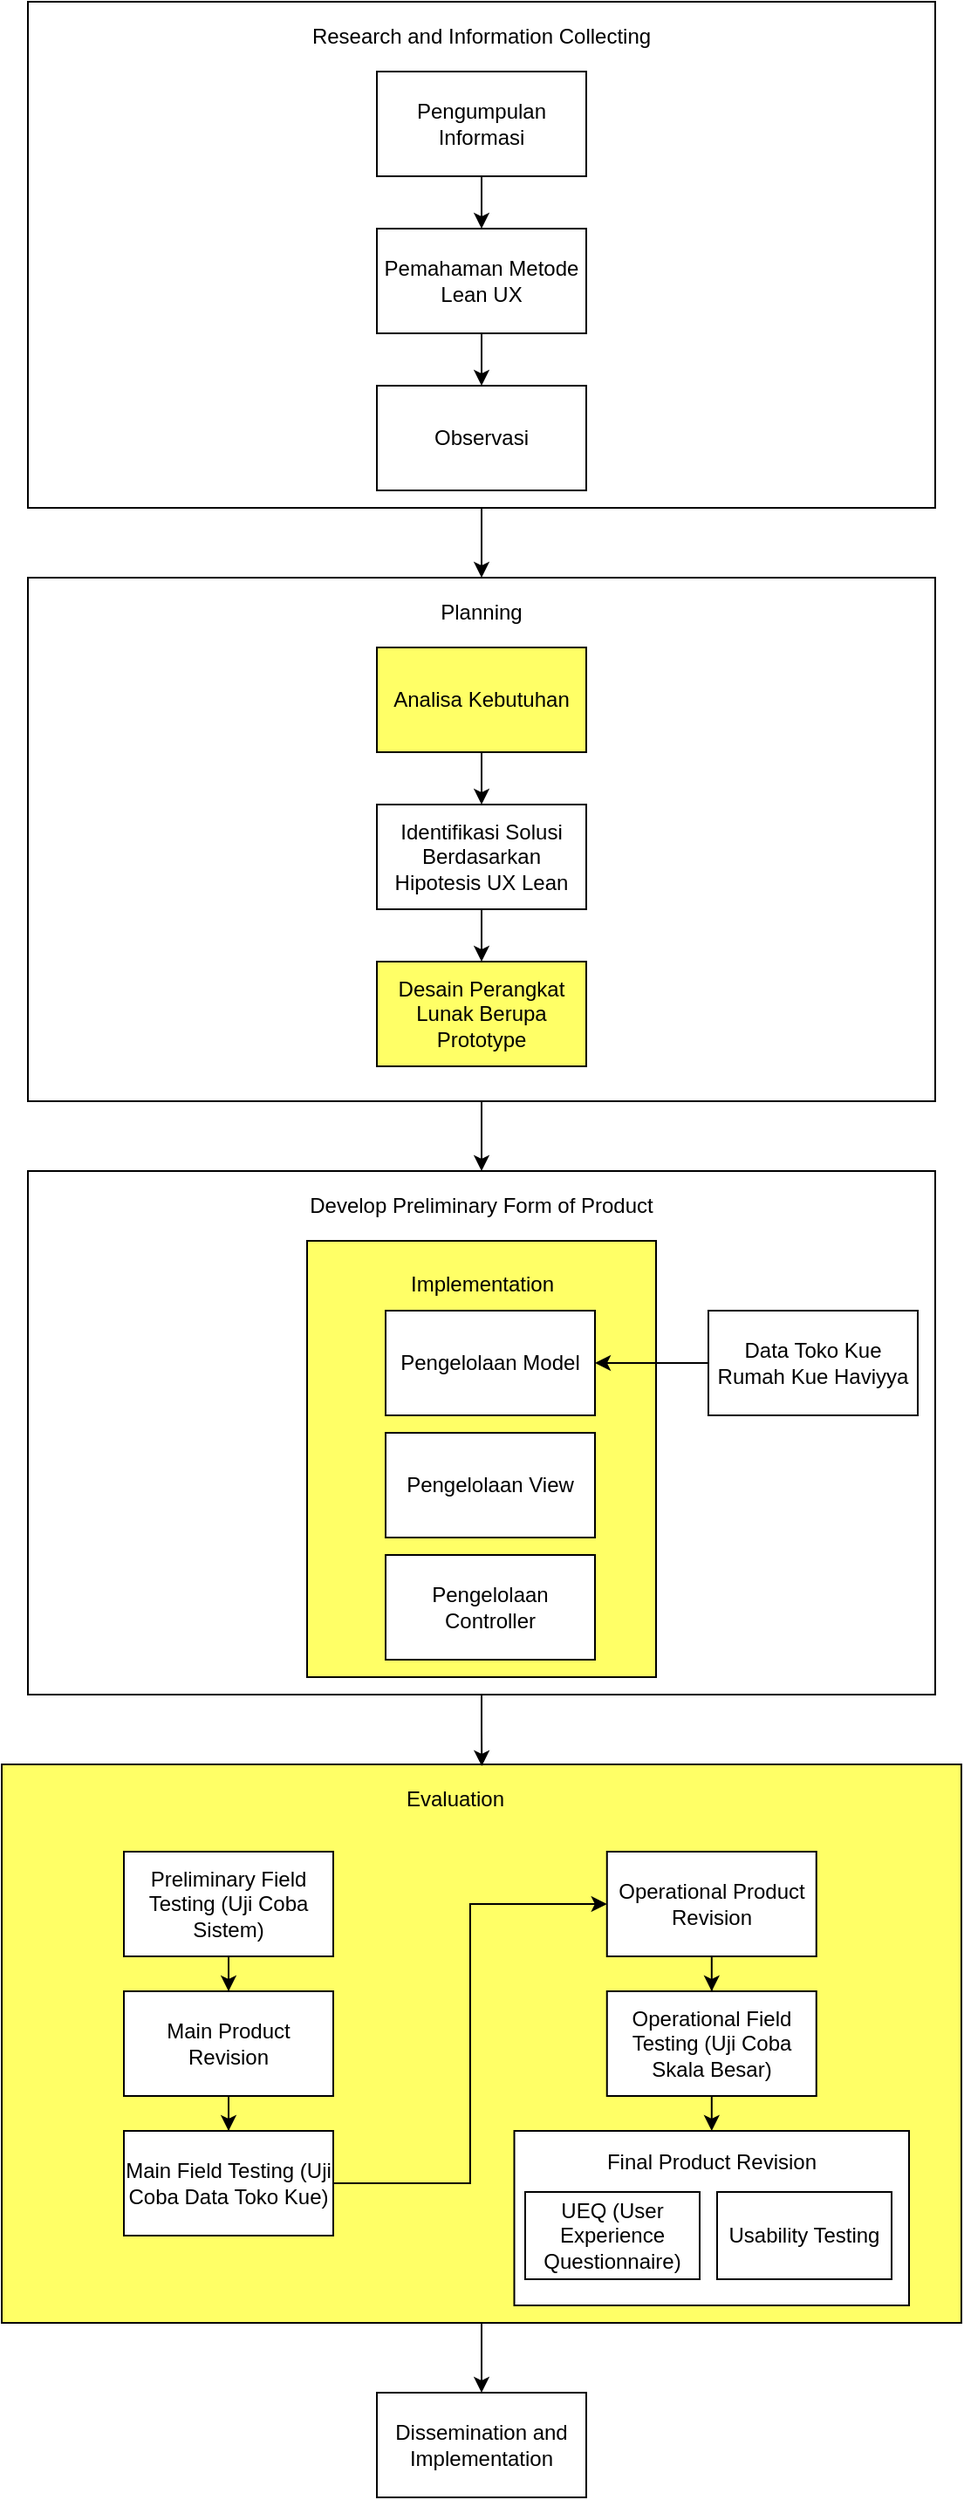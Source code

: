 <mxfile version="24.0.7" type="device">
  <diagram name="Page-1" id="NYpOCwVpXU6mk0hm9_1A">
    <mxGraphModel dx="1434" dy="1846" grid="1" gridSize="10" guides="1" tooltips="1" connect="1" arrows="1" fold="1" page="1" pageScale="1" pageWidth="850" pageHeight="1100" math="0" shadow="0">
      <root>
        <mxCell id="0" />
        <mxCell id="1" parent="0" />
        <mxCell id="IvBj8CLPbsUPMUOufymN-16" value="" style="edgeStyle=orthogonalEdgeStyle;rounded=0;orthogonalLoop=1;jettySize=auto;html=1;" parent="1" source="IvBj8CLPbsUPMUOufymN-1" target="IvBj8CLPbsUPMUOufymN-14" edge="1">
          <mxGeometry relative="1" as="geometry" />
        </mxCell>
        <mxCell id="IvBj8CLPbsUPMUOufymN-1" value="" style="rounded=0;whiteSpace=wrap;html=1;" parent="1" vertex="1">
          <mxGeometry x="50" y="-20" width="520" height="290" as="geometry" />
        </mxCell>
        <mxCell id="IvBj8CLPbsUPMUOufymN-23" value="" style="edgeStyle=orthogonalEdgeStyle;rounded=0;orthogonalLoop=1;jettySize=auto;html=1;" parent="1" source="IvBj8CLPbsUPMUOufymN-2" target="IvBj8CLPbsUPMUOufymN-22" edge="1">
          <mxGeometry relative="1" as="geometry" />
        </mxCell>
        <mxCell id="IvBj8CLPbsUPMUOufymN-2" value="Pengumpulan Informasi" style="rounded=0;whiteSpace=wrap;html=1;" parent="1" vertex="1">
          <mxGeometry x="250" y="20" width="120" height="60" as="geometry" />
        </mxCell>
        <mxCell id="IvBj8CLPbsUPMUOufymN-6" value="&lt;div style=&quot;&quot;&gt;&lt;span style=&quot;background-color: initial;&quot;&gt;Research and Information Collecting&lt;/span&gt;&lt;/div&gt;" style="text;html=1;align=center;verticalAlign=middle;whiteSpace=wrap;rounded=0;" parent="1" vertex="1">
          <mxGeometry x="190" y="-20" width="240" height="40" as="geometry" />
        </mxCell>
        <mxCell id="IvBj8CLPbsUPMUOufymN-7" value="Observasi" style="rounded=0;whiteSpace=wrap;html=1;" parent="1" vertex="1">
          <mxGeometry x="250" y="200" width="120" height="60" as="geometry" />
        </mxCell>
        <mxCell id="IvBj8CLPbsUPMUOufymN-32" value="" style="edgeStyle=orthogonalEdgeStyle;rounded=0;orthogonalLoop=1;jettySize=auto;html=1;" parent="1" source="IvBj8CLPbsUPMUOufymN-11" target="IvBj8CLPbsUPMUOufymN-20" edge="1">
          <mxGeometry relative="1" as="geometry" />
        </mxCell>
        <mxCell id="IvBj8CLPbsUPMUOufymN-11" value="" style="rounded=0;whiteSpace=wrap;html=1;" parent="1" vertex="1">
          <mxGeometry x="50" y="310" width="520" height="300" as="geometry" />
        </mxCell>
        <mxCell id="IvBj8CLPbsUPMUOufymN-26" value="" style="edgeStyle=orthogonalEdgeStyle;rounded=0;orthogonalLoop=1;jettySize=auto;html=1;" parent="1" source="IvBj8CLPbsUPMUOufymN-13" target="IvBj8CLPbsUPMUOufymN-25" edge="1">
          <mxGeometry relative="1" as="geometry" />
        </mxCell>
        <mxCell id="IvBj8CLPbsUPMUOufymN-13" value="Analisa Kebutuhan" style="rounded=0;whiteSpace=wrap;html=1;labelBackgroundColor=none;fillColor=#FFFF66;" parent="1" vertex="1">
          <mxGeometry x="250" y="350" width="120" height="60" as="geometry" />
        </mxCell>
        <mxCell id="IvBj8CLPbsUPMUOufymN-14" value="&lt;div style=&quot;&quot;&gt;&lt;span style=&quot;background-color: initial;&quot;&gt;Planning&lt;/span&gt;&lt;/div&gt;" style="text;html=1;align=center;verticalAlign=middle;whiteSpace=wrap;rounded=0;" parent="1" vertex="1">
          <mxGeometry x="190" y="310" width="240" height="40" as="geometry" />
        </mxCell>
        <mxCell id="IvBj8CLPbsUPMUOufymN-15" value="Desain Perangkat Lunak Berupa Prototype" style="rounded=0;whiteSpace=wrap;html=1;fillColor=#FFFF66;" parent="1" vertex="1">
          <mxGeometry x="250" y="530" width="120" height="60" as="geometry" />
        </mxCell>
        <mxCell id="IvBj8CLPbsUPMUOufymN-17" value="" style="rounded=0;whiteSpace=wrap;html=1;" parent="1" vertex="1">
          <mxGeometry x="50" y="650" width="520" height="300" as="geometry" />
        </mxCell>
        <mxCell id="IvBj8CLPbsUPMUOufymN-20" value="&lt;div style=&quot;&quot;&gt;Develop Preliminary Form of Product&lt;br&gt;&lt;/div&gt;" style="text;html=1;align=center;verticalAlign=middle;whiteSpace=wrap;rounded=0;" parent="1" vertex="1">
          <mxGeometry x="190" y="650" width="240" height="40" as="geometry" />
        </mxCell>
        <mxCell id="IvBj8CLPbsUPMUOufymN-21" value="" style="rounded=0;whiteSpace=wrap;html=1;fillColor=#FFFF66;" parent="1" vertex="1">
          <mxGeometry x="210" y="690" width="200" height="250" as="geometry" />
        </mxCell>
        <mxCell id="IvBj8CLPbsUPMUOufymN-24" value="" style="edgeStyle=orthogonalEdgeStyle;rounded=0;orthogonalLoop=1;jettySize=auto;html=1;" parent="1" source="IvBj8CLPbsUPMUOufymN-22" target="IvBj8CLPbsUPMUOufymN-7" edge="1">
          <mxGeometry relative="1" as="geometry" />
        </mxCell>
        <mxCell id="IvBj8CLPbsUPMUOufymN-22" value="Pemahaman Metode Lean UX" style="rounded=0;whiteSpace=wrap;html=1;" parent="1" vertex="1">
          <mxGeometry x="250" y="110" width="120" height="60" as="geometry" />
        </mxCell>
        <mxCell id="IvBj8CLPbsUPMUOufymN-27" value="" style="edgeStyle=orthogonalEdgeStyle;rounded=0;orthogonalLoop=1;jettySize=auto;html=1;" parent="1" source="IvBj8CLPbsUPMUOufymN-25" target="IvBj8CLPbsUPMUOufymN-15" edge="1">
          <mxGeometry relative="1" as="geometry" />
        </mxCell>
        <mxCell id="IvBj8CLPbsUPMUOufymN-25" value="Identifikasi Solusi Berdasarkan Hipotesis UX Lean" style="rounded=0;whiteSpace=wrap;html=1;" parent="1" vertex="1">
          <mxGeometry x="250" y="440" width="120" height="60" as="geometry" />
        </mxCell>
        <mxCell id="IvBj8CLPbsUPMUOufymN-29" value="Implementation" style="text;html=1;align=center;verticalAlign=middle;resizable=0;points=[];autosize=1;strokeColor=none;fillColor=none;" parent="1" vertex="1">
          <mxGeometry x="255" y="700" width="110" height="30" as="geometry" />
        </mxCell>
        <mxCell id="IvBj8CLPbsUPMUOufymN-33" value="Pengelolaan Model" style="rounded=0;whiteSpace=wrap;html=1;" parent="1" vertex="1">
          <mxGeometry x="255" y="730" width="120" height="60" as="geometry" />
        </mxCell>
        <mxCell id="IvBj8CLPbsUPMUOufymN-34" value="Pengelolaan View" style="rounded=0;whiteSpace=wrap;html=1;" parent="1" vertex="1">
          <mxGeometry x="255" y="800" width="120" height="60" as="geometry" />
        </mxCell>
        <mxCell id="IvBj8CLPbsUPMUOufymN-35" value="Pengelolaan Controller" style="rounded=0;whiteSpace=wrap;html=1;" parent="1" vertex="1">
          <mxGeometry x="255" y="870" width="120" height="60" as="geometry" />
        </mxCell>
        <mxCell id="IvBj8CLPbsUPMUOufymN-37" value="" style="edgeStyle=orthogonalEdgeStyle;rounded=0;orthogonalLoop=1;jettySize=auto;html=1;" parent="1" source="IvBj8CLPbsUPMUOufymN-36" target="IvBj8CLPbsUPMUOufymN-33" edge="1">
          <mxGeometry relative="1" as="geometry" />
        </mxCell>
        <mxCell id="IvBj8CLPbsUPMUOufymN-36" value="Data Toko Kue Rumah Kue Haviyya" style="rounded=0;whiteSpace=wrap;html=1;" parent="1" vertex="1">
          <mxGeometry x="440" y="730" width="120" height="60" as="geometry" />
        </mxCell>
        <mxCell id="UxNjHVQEvLff5CJS-uLE-5" value="" style="edgeStyle=orthogonalEdgeStyle;rounded=0;orthogonalLoop=1;jettySize=auto;html=1;" edge="1" parent="1" source="IvBj8CLPbsUPMUOufymN-38" target="IvBj8CLPbsUPMUOufymN-66">
          <mxGeometry relative="1" as="geometry" />
        </mxCell>
        <mxCell id="IvBj8CLPbsUPMUOufymN-38" value="" style="rounded=0;whiteSpace=wrap;html=1;fillColor=#FFFF66;" parent="1" vertex="1">
          <mxGeometry x="35" y="990" width="550" height="320" as="geometry" />
        </mxCell>
        <mxCell id="IvBj8CLPbsUPMUOufymN-39" value="&lt;div style=&quot;&quot;&gt;Evaluation&lt;br&gt;&lt;/div&gt;" style="text;html=1;align=center;verticalAlign=middle;whiteSpace=wrap;rounded=0;" parent="1" vertex="1">
          <mxGeometry x="175" y="990" width="240" height="40" as="geometry" />
        </mxCell>
        <mxCell id="IvBj8CLPbsUPMUOufymN-51" style="edgeStyle=orthogonalEdgeStyle;rounded=0;orthogonalLoop=1;jettySize=auto;html=1;" parent="1" source="IvBj8CLPbsUPMUOufymN-42" target="IvBj8CLPbsUPMUOufymN-43" edge="1">
          <mxGeometry relative="1" as="geometry" />
        </mxCell>
        <mxCell id="IvBj8CLPbsUPMUOufymN-42" value="Preliminary Field Testing (Uji Coba Sistem)" style="rounded=0;whiteSpace=wrap;html=1;" parent="1" vertex="1">
          <mxGeometry x="105" y="1040" width="120" height="60" as="geometry" />
        </mxCell>
        <mxCell id="IvBj8CLPbsUPMUOufymN-52" style="edgeStyle=orthogonalEdgeStyle;rounded=0;orthogonalLoop=1;jettySize=auto;html=1;" parent="1" source="IvBj8CLPbsUPMUOufymN-43" target="IvBj8CLPbsUPMUOufymN-44" edge="1">
          <mxGeometry relative="1" as="geometry" />
        </mxCell>
        <mxCell id="IvBj8CLPbsUPMUOufymN-43" value="Main Product Revision" style="rounded=0;whiteSpace=wrap;html=1;" parent="1" vertex="1">
          <mxGeometry x="105" y="1120" width="120" height="60" as="geometry" />
        </mxCell>
        <mxCell id="IvBj8CLPbsUPMUOufymN-55" style="edgeStyle=orthogonalEdgeStyle;rounded=0;orthogonalLoop=1;jettySize=auto;html=1;entryX=0;entryY=0.5;entryDx=0;entryDy=0;" parent="1" source="IvBj8CLPbsUPMUOufymN-44" target="IvBj8CLPbsUPMUOufymN-47" edge="1">
          <mxGeometry relative="1" as="geometry" />
        </mxCell>
        <mxCell id="IvBj8CLPbsUPMUOufymN-44" value="Main Field Testing (Uji Coba Data Toko Kue)" style="rounded=0;whiteSpace=wrap;html=1;" parent="1" vertex="1">
          <mxGeometry x="105" y="1200" width="120" height="60" as="geometry" />
        </mxCell>
        <mxCell id="IvBj8CLPbsUPMUOufymN-57" style="edgeStyle=orthogonalEdgeStyle;rounded=0;orthogonalLoop=1;jettySize=auto;html=1;" parent="1" source="IvBj8CLPbsUPMUOufymN-47" target="IvBj8CLPbsUPMUOufymN-48" edge="1">
          <mxGeometry relative="1" as="geometry" />
        </mxCell>
        <mxCell id="IvBj8CLPbsUPMUOufymN-47" value="Operational Product Revision" style="rounded=0;whiteSpace=wrap;html=1;" parent="1" vertex="1">
          <mxGeometry x="381.88" y="1040" width="120" height="60" as="geometry" />
        </mxCell>
        <mxCell id="IvBj8CLPbsUPMUOufymN-58" value="" style="edgeStyle=orthogonalEdgeStyle;rounded=0;orthogonalLoop=1;jettySize=auto;html=1;" parent="1" source="IvBj8CLPbsUPMUOufymN-48" target="IvBj8CLPbsUPMUOufymN-49" edge="1">
          <mxGeometry relative="1" as="geometry" />
        </mxCell>
        <mxCell id="IvBj8CLPbsUPMUOufymN-48" value="Operational Field Testing (Uji Coba Skala Besar)" style="rounded=0;whiteSpace=wrap;html=1;" parent="1" vertex="1">
          <mxGeometry x="381.88" y="1120" width="120" height="60" as="geometry" />
        </mxCell>
        <mxCell id="IvBj8CLPbsUPMUOufymN-49" value="" style="rounded=0;whiteSpace=wrap;html=1;" parent="1" vertex="1">
          <mxGeometry x="328.75" y="1200" width="226.25" height="100" as="geometry" />
        </mxCell>
        <mxCell id="IvBj8CLPbsUPMUOufymN-61" value="Final Product Revision" style="text;html=1;align=center;verticalAlign=middle;whiteSpace=wrap;rounded=0;" parent="1" vertex="1">
          <mxGeometry x="366.88" y="1200" width="150" height="35" as="geometry" />
        </mxCell>
        <mxCell id="IvBj8CLPbsUPMUOufymN-62" value="UEQ (User Experience Questionnaire)" style="rounded=0;whiteSpace=wrap;html=1;" parent="1" vertex="1">
          <mxGeometry x="335" y="1235" width="100" height="50" as="geometry" />
        </mxCell>
        <mxCell id="IvBj8CLPbsUPMUOufymN-64" value="Usability Testing" style="rounded=0;whiteSpace=wrap;html=1;" parent="1" vertex="1">
          <mxGeometry x="445" y="1235" width="100" height="50" as="geometry" />
        </mxCell>
        <mxCell id="IvBj8CLPbsUPMUOufymN-66" value="Dissemination and Implementation" style="rounded=0;whiteSpace=wrap;html=1;" parent="1" vertex="1">
          <mxGeometry x="250" y="1350" width="120" height="60" as="geometry" />
        </mxCell>
        <mxCell id="UxNjHVQEvLff5CJS-uLE-3" style="edgeStyle=orthogonalEdgeStyle;rounded=0;orthogonalLoop=1;jettySize=auto;html=1;entryX=0.563;entryY=0.025;entryDx=0;entryDy=0;entryPerimeter=0;" edge="1" parent="1" source="IvBj8CLPbsUPMUOufymN-17" target="IvBj8CLPbsUPMUOufymN-39">
          <mxGeometry relative="1" as="geometry" />
        </mxCell>
      </root>
    </mxGraphModel>
  </diagram>
</mxfile>

